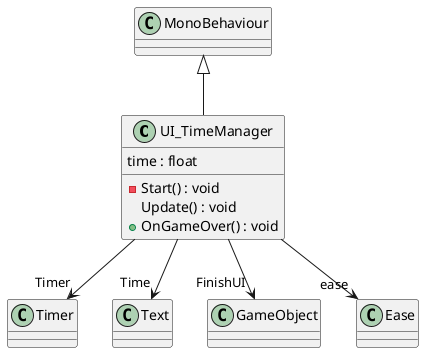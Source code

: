 @startuml
class UI_TimeManager {
    time : float
    - Start() : void
    Update() : void
    + OnGameOver() : void
}
MonoBehaviour <|-- UI_TimeManager
UI_TimeManager --> "Timer" Timer
UI_TimeManager --> "Time" Text
UI_TimeManager --> "FinishUI" GameObject
UI_TimeManager --> "ease" Ease
@enduml

